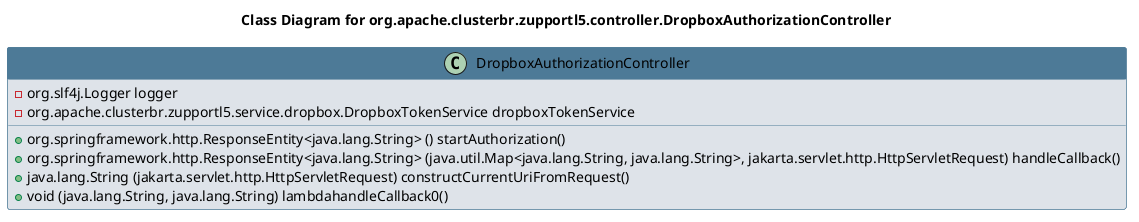@startuml 
skinparam class { 
 BackgroundColor #DEE3E9 
 ArrowColor #4D7A97 
 BorderColor #4D7A97 
}
left to right direction 
title Class Diagram for org.apache.clusterbr.zupportl5.controller.DropboxAuthorizationController
skinparam titleBackgroundColor White
skinparam classHeaderBackgroundColor #4D7A97 
skinparam stereotypeCBackgroundColor #F8981D 

class DropboxAuthorizationController {
 - org.slf4j.Logger logger
 - org.apache.clusterbr.zupportl5.service.dropbox.DropboxTokenService dropboxTokenService
 + org.springframework.http.ResponseEntity<java.lang.String> () startAuthorization()
 + org.springframework.http.ResponseEntity<java.lang.String> (java.util.Map<java.lang.String, java.lang.String>, jakarta.servlet.http.HttpServletRequest) handleCallback()
 + java.lang.String (jakarta.servlet.http.HttpServletRequest) constructCurrentUriFromRequest()
 + void (java.lang.String, java.lang.String) lambdahandleCallback0()
}
@enduml